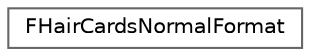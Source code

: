 digraph "Graphical Class Hierarchy"
{
 // INTERACTIVE_SVG=YES
 // LATEX_PDF_SIZE
  bgcolor="transparent";
  edge [fontname=Helvetica,fontsize=10,labelfontname=Helvetica,labelfontsize=10];
  node [fontname=Helvetica,fontsize=10,shape=box,height=0.2,width=0.4];
  rankdir="LR";
  Node0 [id="Node000000",label="FHairCardsNormalFormat",height=0.2,width=0.4,color="grey40", fillcolor="white", style="filled",URL="$d1/de4/structFHairCardsNormalFormat.html",tooltip=" "];
}
